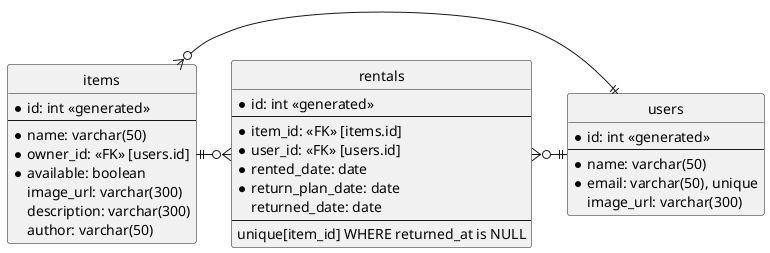 @startuml
hide circle

entity "users" {
  * id: int <<generated>>
  --
  * name: varchar(50)
  * email: varchar(50), unique
    image_url: varchar(300)
}

entity "items" {
  *id: int <<generated>>
  --
  * name: varchar(50)
  * owner_id: <<FK>> [users.id]
  * available: boolean
    image_url: varchar(300)
    description: varchar(300)
    author: varchar(50)
}

entity "rentals" {
  * id: int <<generated>>
  --
  * item_id: <<FK>> [items.id]
  * user_id: <<FK>> [users.id]
  * rented_date: date
  * return_plan_date: date
  returned_date: date
  --
  unique[item_id] WHERE returned_at is NULL
}

users ||-l-o{ rentals
items ||-r-o{ rentals
users ||-l-o{ items
@enduml
